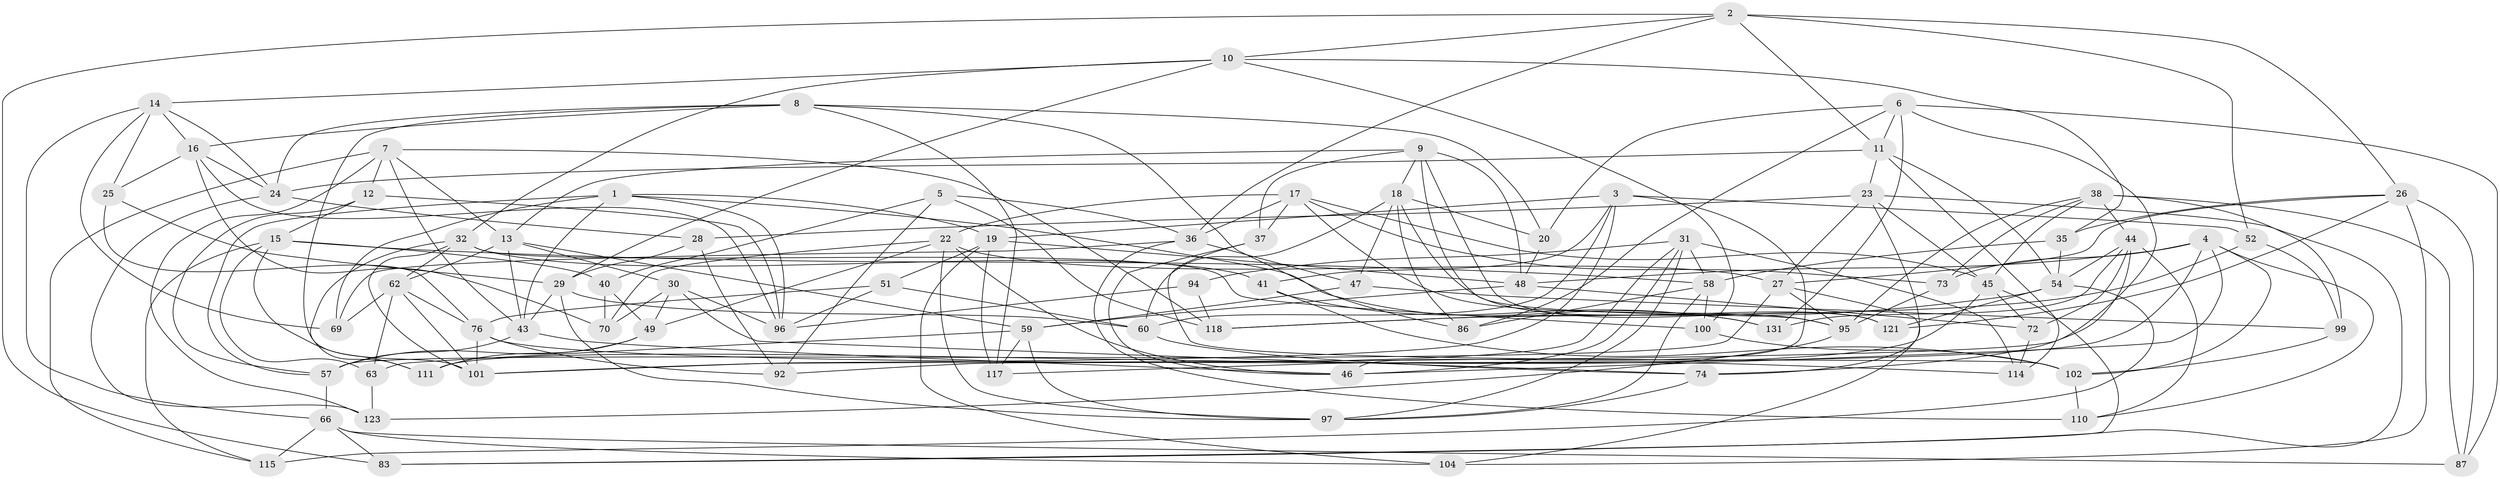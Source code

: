 // original degree distribution, {4: 1.0}
// Generated by graph-tools (version 1.1) at 2025/11/02/27/25 16:11:47]
// undirected, 82 vertices, 210 edges
graph export_dot {
graph [start="1"]
  node [color=gray90,style=filled];
  1 [super="+39"];
  2 [super="+21"];
  3 [super="+98"];
  4 [super="+71"];
  5;
  6 [super="+129"];
  7 [super="+68"];
  8 [super="+93"];
  9 [super="+128"];
  10 [super="+42"];
  11 [super="+82"];
  12;
  13 [super="+109"];
  14 [super="+120"];
  15 [super="+81"];
  16 [super="+53"];
  17 [super="+61"];
  18 [super="+130"];
  19 [super="+79"];
  20;
  22 [super="+33"];
  23 [super="+64"];
  24 [super="+85"];
  25;
  26 [super="+108"];
  27 [super="+88"];
  28;
  29 [super="+56"];
  30 [super="+34"];
  31 [super="+55"];
  32 [super="+80"];
  35;
  36 [super="+124"];
  37;
  38 [super="+107"];
  40;
  41;
  43 [super="+75"];
  44 [super="+105"];
  45 [super="+84"];
  46 [super="+67"];
  47;
  48 [super="+50"];
  49 [super="+78"];
  51;
  52;
  54 [super="+90"];
  57 [super="+113"];
  58 [super="+65"];
  59 [super="+91"];
  60 [super="+125"];
  62 [super="+119"];
  63;
  66 [super="+89"];
  69;
  70;
  72;
  73;
  74 [super="+116"];
  76 [super="+77"];
  83;
  86;
  87;
  92;
  94;
  95 [super="+106"];
  96 [super="+122"];
  97 [super="+103"];
  99;
  100;
  101 [super="+112"];
  102 [super="+126"];
  104;
  110;
  111;
  114;
  115;
  117;
  118 [super="+127"];
  121;
  123;
  131;
  1 -- 69;
  1 -- 43;
  1 -- 131;
  1 -- 96;
  1 -- 19;
  1 -- 57;
  2 -- 10;
  2 -- 52;
  2 -- 26;
  2 -- 83;
  2 -- 11;
  2 -- 36;
  3 -- 41;
  3 -- 60;
  3 -- 101;
  3 -- 19;
  3 -- 52;
  3 -- 46;
  4 -- 102;
  4 -- 73;
  4 -- 48;
  4 -- 117;
  4 -- 110;
  4 -- 46;
  5 -- 92;
  5 -- 40;
  5 -- 118;
  5 -- 36;
  6 -- 87;
  6 -- 131;
  6 -- 86;
  6 -- 11;
  6 -- 20;
  6 -- 101;
  7 -- 43;
  7 -- 118;
  7 -- 115;
  7 -- 123;
  7 -- 12;
  7 -- 13;
  8 -- 16;
  8 -- 86;
  8 -- 20;
  8 -- 24;
  8 -- 117;
  8 -- 101;
  9 -- 18;
  9 -- 37;
  9 -- 13;
  9 -- 121;
  9 -- 48;
  9 -- 95;
  10 -- 100;
  10 -- 35;
  10 -- 29;
  10 -- 32;
  10 -- 14;
  11 -- 24;
  11 -- 114;
  11 -- 23;
  11 -- 54;
  12 -- 57;
  12 -- 96;
  12 -- 15;
  13 -- 59;
  13 -- 62;
  13 -- 43;
  13 -- 30;
  14 -- 25;
  14 -- 66;
  14 -- 16;
  14 -- 24;
  14 -- 69;
  15 -- 58;
  15 -- 111;
  15 -- 40;
  15 -- 115;
  15 -- 63;
  16 -- 70;
  16 -- 25;
  16 -- 96;
  16 -- 24;
  17 -- 95;
  17 -- 22;
  17 -- 45;
  17 -- 73;
  17 -- 36;
  17 -- 37;
  18 -- 86;
  18 -- 121;
  18 -- 20;
  18 -- 47;
  18 -- 60;
  19 -- 104;
  19 -- 51;
  19 -- 117;
  19 -- 48;
  20 -- 48;
  22 -- 70;
  22 -- 97;
  22 -- 27;
  22 -- 46;
  22 -- 49;
  23 -- 83;
  23 -- 28;
  23 -- 74;
  23 -- 27;
  23 -- 45;
  24 -- 123;
  24 -- 28;
  25 -- 76;
  25 -- 29;
  26 -- 87;
  26 -- 35;
  26 -- 104;
  26 -- 121;
  26 -- 27;
  27 -- 104;
  27 -- 95;
  27 -- 57;
  28 -- 29;
  28 -- 92;
  29 -- 60;
  29 -- 43;
  29 -- 97;
  30 -- 70;
  30 -- 49 [weight=2];
  30 -- 96;
  30 -- 74;
  31 -- 97;
  31 -- 114;
  31 -- 94;
  31 -- 58;
  31 -- 92;
  31 -- 46;
  32 -- 100;
  32 -- 41;
  32 -- 101;
  32 -- 111;
  32 -- 62;
  35 -- 58;
  35 -- 54;
  36 -- 110;
  36 -- 69;
  36 -- 47;
  37 -- 102;
  37 -- 46;
  38 -- 99;
  38 -- 73;
  38 -- 44;
  38 -- 87;
  38 -- 45;
  38 -- 95;
  40 -- 49;
  40 -- 70;
  41 -- 131;
  41 -- 102;
  43 -- 57;
  43 -- 46;
  44 -- 72;
  44 -- 110;
  44 -- 131;
  44 -- 54;
  44 -- 74;
  45 -- 72;
  45 -- 83;
  45 -- 111;
  47 -- 59;
  47 -- 99;
  48 -- 72;
  48 -- 59;
  49 -- 111;
  49 -- 57;
  51 -- 96;
  51 -- 76;
  51 -- 60;
  52 -- 99;
  52 -- 118;
  54 -- 118;
  54 -- 115;
  54 -- 121;
  57 -- 66;
  58 -- 100;
  58 -- 86;
  58 -- 97;
  59 -- 117;
  59 -- 63;
  59 -- 97;
  60 -- 74 [weight=2];
  62 -- 101;
  62 -- 69;
  62 -- 76;
  62 -- 63;
  63 -- 123;
  66 -- 83;
  66 -- 87;
  66 -- 104;
  66 -- 115;
  72 -- 114;
  73 -- 95;
  74 -- 97;
  76 -- 92;
  76 -- 101;
  76 -- 114;
  94 -- 118 [weight=2];
  94 -- 96;
  95 -- 123;
  99 -- 102;
  100 -- 102;
  102 -- 110;
}

